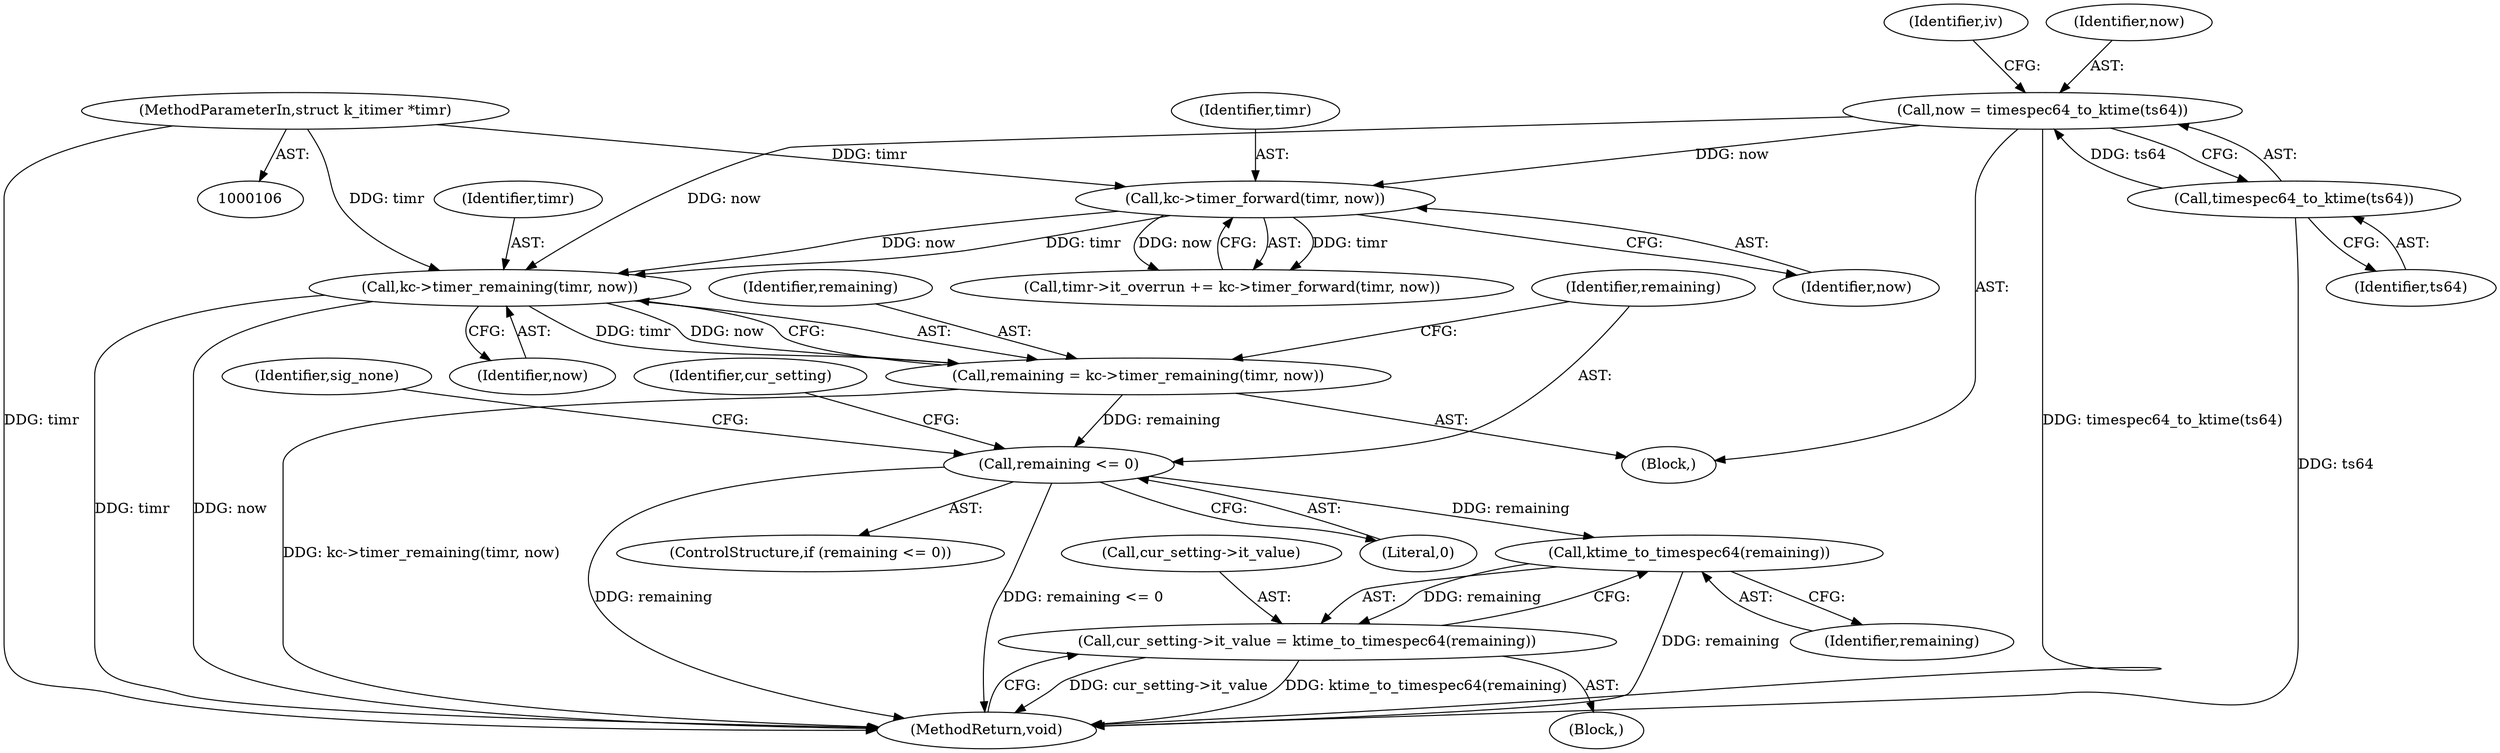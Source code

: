 digraph "0_linux_cef31d9af908243421258f1df35a4a644604efbe@API" {
"1000184" [label="(Call,kc->timer_remaining(timr, now))"];
"1000179" [label="(Call,kc->timer_forward(timr, now))"];
"1000107" [label="(MethodParameterIn,struct k_itimer *timr)"];
"1000161" [label="(Call,now = timespec64_to_ktime(ts64))"];
"1000163" [label="(Call,timespec64_to_ktime(ts64))"];
"1000182" [label="(Call,remaining = kc->timer_remaining(timr, now))"];
"1000188" [label="(Call,remaining <= 0)"];
"1000208" [label="(Call,ktime_to_timespec64(remaining))"];
"1000204" [label="(Call,cur_setting->it_value = ktime_to_timespec64(remaining))"];
"1000204" [label="(Call,cur_setting->it_value = ktime_to_timespec64(remaining))"];
"1000161" [label="(Call,now = timespec64_to_ktime(ts64))"];
"1000164" [label="(Identifier,ts64)"];
"1000210" [label="(MethodReturn,void)"];
"1000183" [label="(Identifier,remaining)"];
"1000203" [label="(Block,)"];
"1000180" [label="(Identifier,timr)"];
"1000163" [label="(Call,timespec64_to_ktime(ts64))"];
"1000182" [label="(Call,remaining = kc->timer_remaining(timr, now))"];
"1000194" [label="(Identifier,sig_none)"];
"1000179" [label="(Call,kc->timer_forward(timr, now))"];
"1000189" [label="(Identifier,remaining)"];
"1000209" [label="(Identifier,remaining)"];
"1000181" [label="(Identifier,now)"];
"1000190" [label="(Literal,0)"];
"1000205" [label="(Call,cur_setting->it_value)"];
"1000167" [label="(Identifier,iv)"];
"1000188" [label="(Call,remaining <= 0)"];
"1000109" [label="(Block,)"];
"1000187" [label="(ControlStructure,if (remaining <= 0))"];
"1000162" [label="(Identifier,now)"];
"1000184" [label="(Call,kc->timer_remaining(timr, now))"];
"1000185" [label="(Identifier,timr)"];
"1000206" [label="(Identifier,cur_setting)"];
"1000208" [label="(Call,ktime_to_timespec64(remaining))"];
"1000175" [label="(Call,timr->it_overrun += kc->timer_forward(timr, now))"];
"1000186" [label="(Identifier,now)"];
"1000107" [label="(MethodParameterIn,struct k_itimer *timr)"];
"1000184" -> "1000182"  [label="AST: "];
"1000184" -> "1000186"  [label="CFG: "];
"1000185" -> "1000184"  [label="AST: "];
"1000186" -> "1000184"  [label="AST: "];
"1000182" -> "1000184"  [label="CFG: "];
"1000184" -> "1000210"  [label="DDG: timr"];
"1000184" -> "1000210"  [label="DDG: now"];
"1000184" -> "1000182"  [label="DDG: timr"];
"1000184" -> "1000182"  [label="DDG: now"];
"1000179" -> "1000184"  [label="DDG: timr"];
"1000179" -> "1000184"  [label="DDG: now"];
"1000107" -> "1000184"  [label="DDG: timr"];
"1000161" -> "1000184"  [label="DDG: now"];
"1000179" -> "1000175"  [label="AST: "];
"1000179" -> "1000181"  [label="CFG: "];
"1000180" -> "1000179"  [label="AST: "];
"1000181" -> "1000179"  [label="AST: "];
"1000175" -> "1000179"  [label="CFG: "];
"1000179" -> "1000175"  [label="DDG: timr"];
"1000179" -> "1000175"  [label="DDG: now"];
"1000107" -> "1000179"  [label="DDG: timr"];
"1000161" -> "1000179"  [label="DDG: now"];
"1000107" -> "1000106"  [label="AST: "];
"1000107" -> "1000210"  [label="DDG: timr"];
"1000161" -> "1000109"  [label="AST: "];
"1000161" -> "1000163"  [label="CFG: "];
"1000162" -> "1000161"  [label="AST: "];
"1000163" -> "1000161"  [label="AST: "];
"1000167" -> "1000161"  [label="CFG: "];
"1000161" -> "1000210"  [label="DDG: timespec64_to_ktime(ts64)"];
"1000163" -> "1000161"  [label="DDG: ts64"];
"1000163" -> "1000164"  [label="CFG: "];
"1000164" -> "1000163"  [label="AST: "];
"1000163" -> "1000210"  [label="DDG: ts64"];
"1000182" -> "1000109"  [label="AST: "];
"1000183" -> "1000182"  [label="AST: "];
"1000189" -> "1000182"  [label="CFG: "];
"1000182" -> "1000210"  [label="DDG: kc->timer_remaining(timr, now)"];
"1000182" -> "1000188"  [label="DDG: remaining"];
"1000188" -> "1000187"  [label="AST: "];
"1000188" -> "1000190"  [label="CFG: "];
"1000189" -> "1000188"  [label="AST: "];
"1000190" -> "1000188"  [label="AST: "];
"1000194" -> "1000188"  [label="CFG: "];
"1000206" -> "1000188"  [label="CFG: "];
"1000188" -> "1000210"  [label="DDG: remaining"];
"1000188" -> "1000210"  [label="DDG: remaining <= 0"];
"1000188" -> "1000208"  [label="DDG: remaining"];
"1000208" -> "1000204"  [label="AST: "];
"1000208" -> "1000209"  [label="CFG: "];
"1000209" -> "1000208"  [label="AST: "];
"1000204" -> "1000208"  [label="CFG: "];
"1000208" -> "1000210"  [label="DDG: remaining"];
"1000208" -> "1000204"  [label="DDG: remaining"];
"1000204" -> "1000203"  [label="AST: "];
"1000205" -> "1000204"  [label="AST: "];
"1000210" -> "1000204"  [label="CFG: "];
"1000204" -> "1000210"  [label="DDG: cur_setting->it_value"];
"1000204" -> "1000210"  [label="DDG: ktime_to_timespec64(remaining)"];
}
